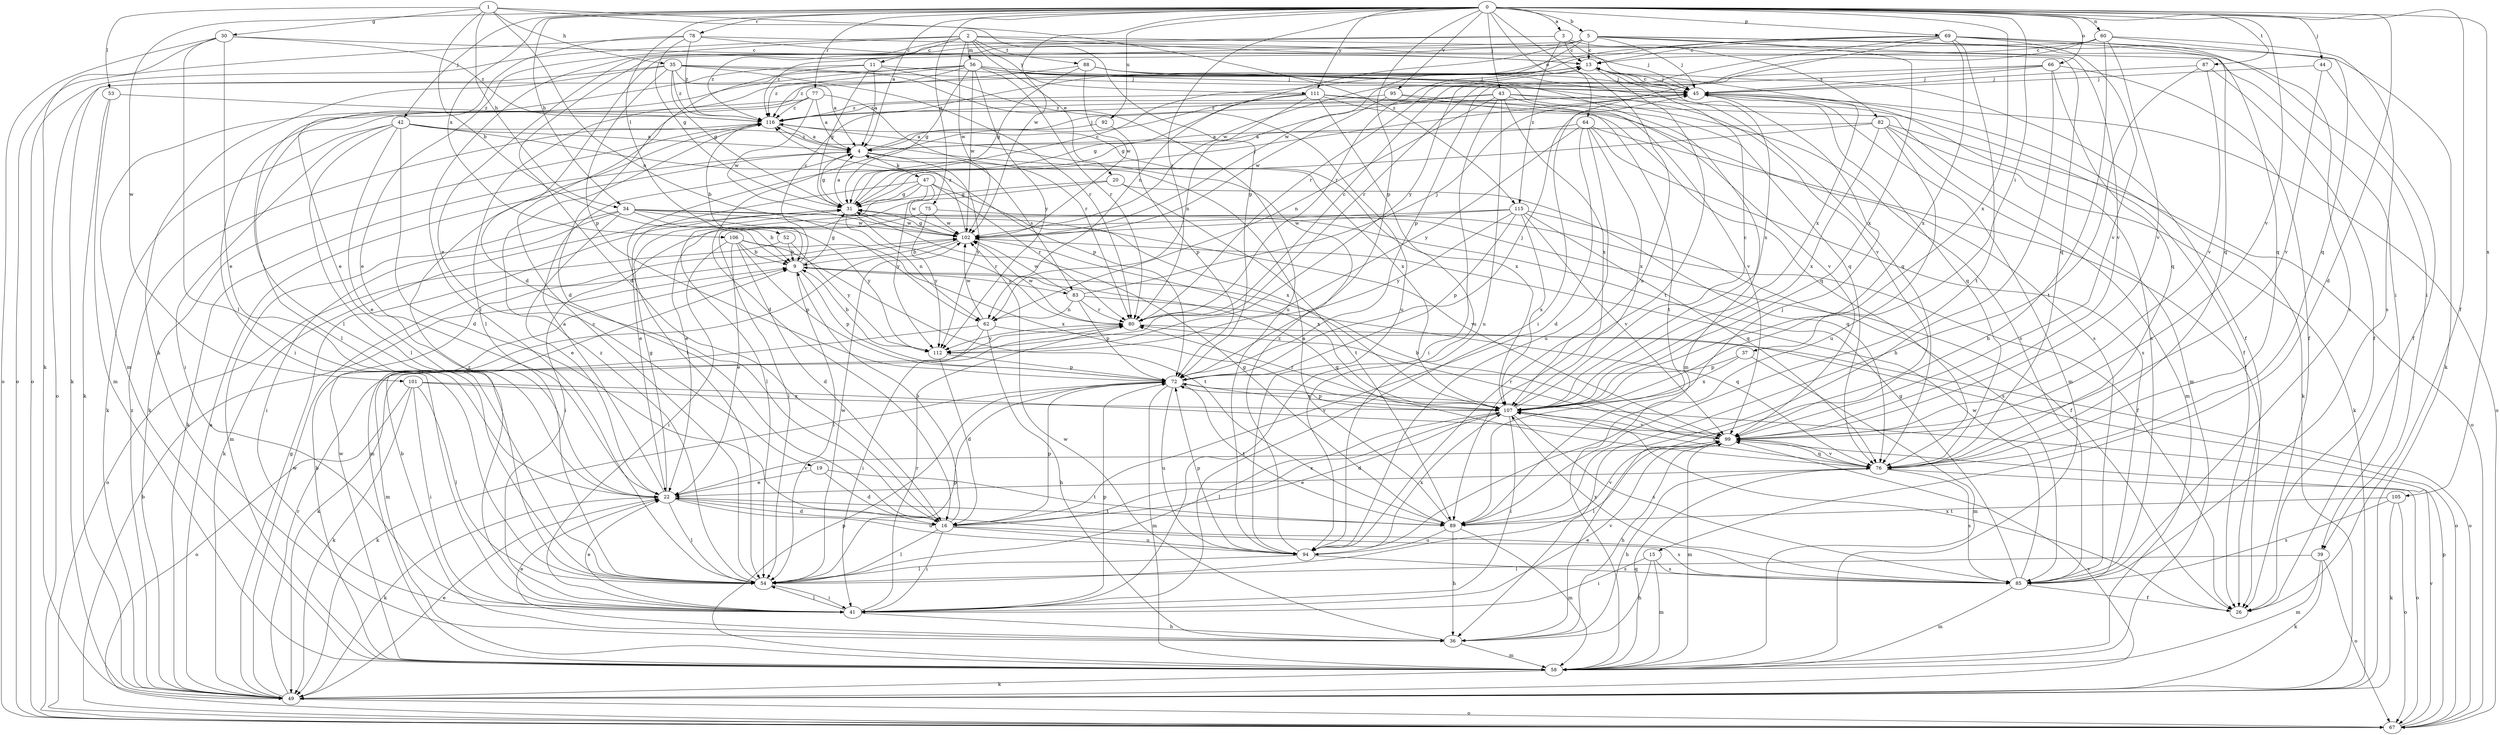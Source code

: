strict digraph  {
0;
1;
2;
3;
4;
5;
9;
11;
13;
15;
16;
19;
20;
22;
26;
30;
31;
34;
35;
36;
37;
39;
41;
42;
43;
44;
45;
47;
49;
52;
53;
54;
56;
58;
60;
62;
64;
66;
67;
69;
72;
75;
76;
77;
78;
80;
82;
83;
85;
87;
88;
89;
92;
94;
95;
99;
101;
102;
105;
106;
107;
111;
112;
115;
116;
0 -> 3  [label=a];
0 -> 4  [label=a];
0 -> 5  [label=b];
0 -> 15  [label=d];
0 -> 26  [label=f];
0 -> 34  [label=h];
0 -> 37  [label=i];
0 -> 42  [label=j];
0 -> 43  [label=j];
0 -> 44  [label=j];
0 -> 52  [label=l];
0 -> 60  [label=n];
0 -> 64  [label=o];
0 -> 66  [label=o];
0 -> 69  [label=p];
0 -> 72  [label=p];
0 -> 75  [label=q];
0 -> 77  [label=r];
0 -> 78  [label=r];
0 -> 80  [label=r];
0 -> 87  [label=t];
0 -> 92  [label=u];
0 -> 94  [label=u];
0 -> 95  [label=v];
0 -> 99  [label=v];
0 -> 101  [label=w];
0 -> 102  [label=w];
0 -> 105  [label=x];
0 -> 106  [label=x];
0 -> 107  [label=x];
0 -> 111  [label=y];
1 -> 9  [label=b];
1 -> 30  [label=g];
1 -> 34  [label=h];
1 -> 35  [label=h];
1 -> 53  [label=l];
1 -> 62  [label=n];
1 -> 72  [label=p];
1 -> 115  [label=z];
2 -> 11  [label=c];
2 -> 19  [label=e];
2 -> 20  [label=e];
2 -> 22  [label=e];
2 -> 39  [label=i];
2 -> 56  [label=m];
2 -> 67  [label=o];
2 -> 88  [label=t];
2 -> 102  [label=w];
2 -> 107  [label=x];
2 -> 111  [label=y];
3 -> 13  [label=c];
3 -> 45  [label=j];
3 -> 54  [label=l];
3 -> 82  [label=s];
3 -> 115  [label=z];
3 -> 116  [label=z];
4 -> 31  [label=g];
4 -> 45  [label=j];
4 -> 47  [label=k];
4 -> 49  [label=k];
4 -> 83  [label=s];
4 -> 112  [label=y];
4 -> 116  [label=z];
5 -> 13  [label=c];
5 -> 16  [label=d];
5 -> 39  [label=i];
5 -> 45  [label=j];
5 -> 62  [label=n];
5 -> 76  [label=q];
5 -> 80  [label=r];
5 -> 99  [label=v];
5 -> 107  [label=x];
5 -> 116  [label=z];
9 -> 13  [label=c];
9 -> 31  [label=g];
9 -> 54  [label=l];
9 -> 72  [label=p];
9 -> 76  [label=q];
9 -> 83  [label=s];
11 -> 4  [label=a];
11 -> 16  [label=d];
11 -> 31  [label=g];
11 -> 45  [label=j];
11 -> 54  [label=l];
11 -> 94  [label=u];
13 -> 45  [label=j];
13 -> 89  [label=t];
13 -> 107  [label=x];
15 -> 36  [label=h];
15 -> 41  [label=i];
15 -> 58  [label=m];
15 -> 85  [label=s];
16 -> 9  [label=b];
16 -> 41  [label=i];
16 -> 54  [label=l];
16 -> 72  [label=p];
16 -> 85  [label=s];
16 -> 94  [label=u];
16 -> 107  [label=x];
19 -> 16  [label=d];
19 -> 22  [label=e];
19 -> 89  [label=t];
20 -> 22  [label=e];
20 -> 31  [label=g];
20 -> 76  [label=q];
20 -> 89  [label=t];
22 -> 4  [label=a];
22 -> 16  [label=d];
22 -> 31  [label=g];
22 -> 49  [label=k];
22 -> 54  [label=l];
22 -> 89  [label=t];
22 -> 94  [label=u];
22 -> 99  [label=v];
26 -> 107  [label=x];
30 -> 13  [label=c];
30 -> 22  [label=e];
30 -> 49  [label=k];
30 -> 54  [label=l];
30 -> 67  [label=o];
30 -> 116  [label=z];
31 -> 4  [label=a];
31 -> 13  [label=c];
31 -> 45  [label=j];
31 -> 49  [label=k];
31 -> 62  [label=n];
31 -> 80  [label=r];
31 -> 102  [label=w];
34 -> 9  [label=b];
34 -> 22  [label=e];
34 -> 26  [label=f];
34 -> 41  [label=i];
34 -> 58  [label=m];
34 -> 99  [label=v];
34 -> 102  [label=w];
34 -> 112  [label=y];
35 -> 4  [label=a];
35 -> 31  [label=g];
35 -> 36  [label=h];
35 -> 45  [label=j];
35 -> 49  [label=k];
35 -> 72  [label=p];
35 -> 80  [label=r];
35 -> 94  [label=u];
35 -> 116  [label=z];
36 -> 9  [label=b];
36 -> 22  [label=e];
36 -> 58  [label=m];
36 -> 102  [label=w];
37 -> 58  [label=m];
37 -> 72  [label=p];
37 -> 107  [label=x];
39 -> 49  [label=k];
39 -> 54  [label=l];
39 -> 58  [label=m];
39 -> 67  [label=o];
41 -> 22  [label=e];
41 -> 36  [label=h];
41 -> 54  [label=l];
41 -> 72  [label=p];
41 -> 80  [label=r];
41 -> 99  [label=v];
41 -> 116  [label=z];
42 -> 4  [label=a];
42 -> 16  [label=d];
42 -> 22  [label=e];
42 -> 41  [label=i];
42 -> 49  [label=k];
42 -> 54  [label=l];
42 -> 72  [label=p];
42 -> 107  [label=x];
43 -> 26  [label=f];
43 -> 31  [label=g];
43 -> 41  [label=i];
43 -> 62  [label=n];
43 -> 85  [label=s];
43 -> 94  [label=u];
43 -> 99  [label=v];
43 -> 107  [label=x];
43 -> 116  [label=z];
44 -> 26  [label=f];
44 -> 45  [label=j];
44 -> 99  [label=v];
45 -> 13  [label=c];
45 -> 49  [label=k];
45 -> 58  [label=m];
45 -> 67  [label=o];
45 -> 76  [label=q];
45 -> 85  [label=s];
45 -> 116  [label=z];
47 -> 22  [label=e];
47 -> 31  [label=g];
47 -> 54  [label=l];
47 -> 80  [label=r];
47 -> 102  [label=w];
47 -> 107  [label=x];
47 -> 112  [label=y];
49 -> 4  [label=a];
49 -> 22  [label=e];
49 -> 31  [label=g];
49 -> 67  [label=o];
49 -> 80  [label=r];
49 -> 99  [label=v];
49 -> 102  [label=w];
49 -> 116  [label=z];
52 -> 9  [label=b];
52 -> 67  [label=o];
52 -> 112  [label=y];
53 -> 49  [label=k];
53 -> 58  [label=m];
53 -> 116  [label=z];
54 -> 13  [label=c];
54 -> 41  [label=i];
54 -> 72  [label=p];
54 -> 102  [label=w];
54 -> 116  [label=z];
56 -> 26  [label=f];
56 -> 31  [label=g];
56 -> 45  [label=j];
56 -> 54  [label=l];
56 -> 58  [label=m];
56 -> 67  [label=o];
56 -> 76  [label=q];
56 -> 80  [label=r];
56 -> 99  [label=v];
56 -> 102  [label=w];
56 -> 112  [label=y];
56 -> 116  [label=z];
58 -> 9  [label=b];
58 -> 49  [label=k];
58 -> 72  [label=p];
58 -> 76  [label=q];
58 -> 102  [label=w];
60 -> 13  [label=c];
60 -> 16  [label=d];
60 -> 36  [label=h];
60 -> 76  [label=q];
60 -> 85  [label=s];
60 -> 99  [label=v];
60 -> 102  [label=w];
62 -> 36  [label=h];
62 -> 41  [label=i];
62 -> 58  [label=m];
62 -> 67  [label=o];
62 -> 102  [label=w];
64 -> 4  [label=a];
64 -> 16  [label=d];
64 -> 26  [label=f];
64 -> 85  [label=s];
64 -> 94  [label=u];
64 -> 107  [label=x];
64 -> 112  [label=y];
66 -> 26  [label=f];
66 -> 36  [label=h];
66 -> 45  [label=j];
66 -> 72  [label=p];
66 -> 76  [label=q];
66 -> 80  [label=r];
67 -> 9  [label=b];
67 -> 72  [label=p];
67 -> 99  [label=v];
69 -> 13  [label=c];
69 -> 41  [label=i];
69 -> 49  [label=k];
69 -> 76  [label=q];
69 -> 80  [label=r];
69 -> 85  [label=s];
69 -> 89  [label=t];
69 -> 99  [label=v];
69 -> 102  [label=w];
69 -> 107  [label=x];
69 -> 112  [label=y];
72 -> 45  [label=j];
72 -> 49  [label=k];
72 -> 58  [label=m];
72 -> 89  [label=t];
72 -> 94  [label=u];
72 -> 107  [label=x];
75 -> 26  [label=f];
75 -> 41  [label=i];
75 -> 102  [label=w];
75 -> 112  [label=y];
76 -> 22  [label=e];
76 -> 36  [label=h];
76 -> 67  [label=o];
76 -> 85  [label=s];
76 -> 99  [label=v];
76 -> 107  [label=x];
77 -> 4  [label=a];
77 -> 41  [label=i];
77 -> 54  [label=l];
77 -> 80  [label=r];
77 -> 102  [label=w];
77 -> 116  [label=z];
78 -> 13  [label=c];
78 -> 22  [label=e];
78 -> 31  [label=g];
78 -> 67  [label=o];
78 -> 76  [label=q];
78 -> 116  [label=z];
80 -> 13  [label=c];
80 -> 49  [label=k];
80 -> 67  [label=o];
80 -> 102  [label=w];
80 -> 112  [label=y];
82 -> 4  [label=a];
82 -> 49  [label=k];
82 -> 54  [label=l];
82 -> 58  [label=m];
82 -> 67  [label=o];
82 -> 94  [label=u];
82 -> 107  [label=x];
83 -> 45  [label=j];
83 -> 62  [label=n];
83 -> 72  [label=p];
83 -> 76  [label=q];
83 -> 80  [label=r];
83 -> 102  [label=w];
85 -> 22  [label=e];
85 -> 26  [label=f];
85 -> 31  [label=g];
85 -> 58  [label=m];
85 -> 102  [label=w];
85 -> 107  [label=x];
87 -> 26  [label=f];
87 -> 45  [label=j];
87 -> 89  [label=t];
87 -> 99  [label=v];
88 -> 31  [label=g];
88 -> 45  [label=j];
88 -> 58  [label=m];
88 -> 76  [label=q];
88 -> 102  [label=w];
88 -> 116  [label=z];
89 -> 4  [label=a];
89 -> 31  [label=g];
89 -> 36  [label=h];
89 -> 45  [label=j];
89 -> 58  [label=m];
89 -> 94  [label=u];
89 -> 99  [label=v];
92 -> 4  [label=a];
92 -> 72  [label=p];
94 -> 54  [label=l];
94 -> 72  [label=p];
94 -> 85  [label=s];
94 -> 107  [label=x];
94 -> 116  [label=z];
95 -> 89  [label=t];
95 -> 99  [label=v];
95 -> 102  [label=w];
95 -> 116  [label=z];
99 -> 9  [label=b];
99 -> 36  [label=h];
99 -> 54  [label=l];
99 -> 58  [label=m];
99 -> 76  [label=q];
99 -> 80  [label=r];
101 -> 41  [label=i];
101 -> 49  [label=k];
101 -> 54  [label=l];
101 -> 67  [label=o];
101 -> 99  [label=v];
101 -> 107  [label=x];
102 -> 9  [label=b];
102 -> 31  [label=g];
102 -> 58  [label=m];
102 -> 107  [label=x];
102 -> 116  [label=z];
105 -> 49  [label=k];
105 -> 67  [label=o];
105 -> 85  [label=s];
105 -> 89  [label=t];
106 -> 9  [label=b];
106 -> 16  [label=d];
106 -> 22  [label=e];
106 -> 41  [label=i];
106 -> 72  [label=p];
106 -> 89  [label=t];
106 -> 107  [label=x];
107 -> 13  [label=c];
107 -> 16  [label=d];
107 -> 41  [label=i];
107 -> 54  [label=l];
107 -> 72  [label=p];
107 -> 80  [label=r];
107 -> 85  [label=s];
107 -> 99  [label=v];
111 -> 16  [label=d];
111 -> 31  [label=g];
111 -> 58  [label=m];
111 -> 62  [label=n];
111 -> 76  [label=q];
111 -> 85  [label=s];
111 -> 94  [label=u];
111 -> 116  [label=z];
112 -> 9  [label=b];
112 -> 16  [label=d];
112 -> 72  [label=p];
115 -> 54  [label=l];
115 -> 72  [label=p];
115 -> 76  [label=q];
115 -> 85  [label=s];
115 -> 99  [label=v];
115 -> 102  [label=w];
115 -> 107  [label=x];
115 -> 112  [label=y];
116 -> 4  [label=a];
116 -> 9  [label=b];
116 -> 49  [label=k];
116 -> 107  [label=x];
}
